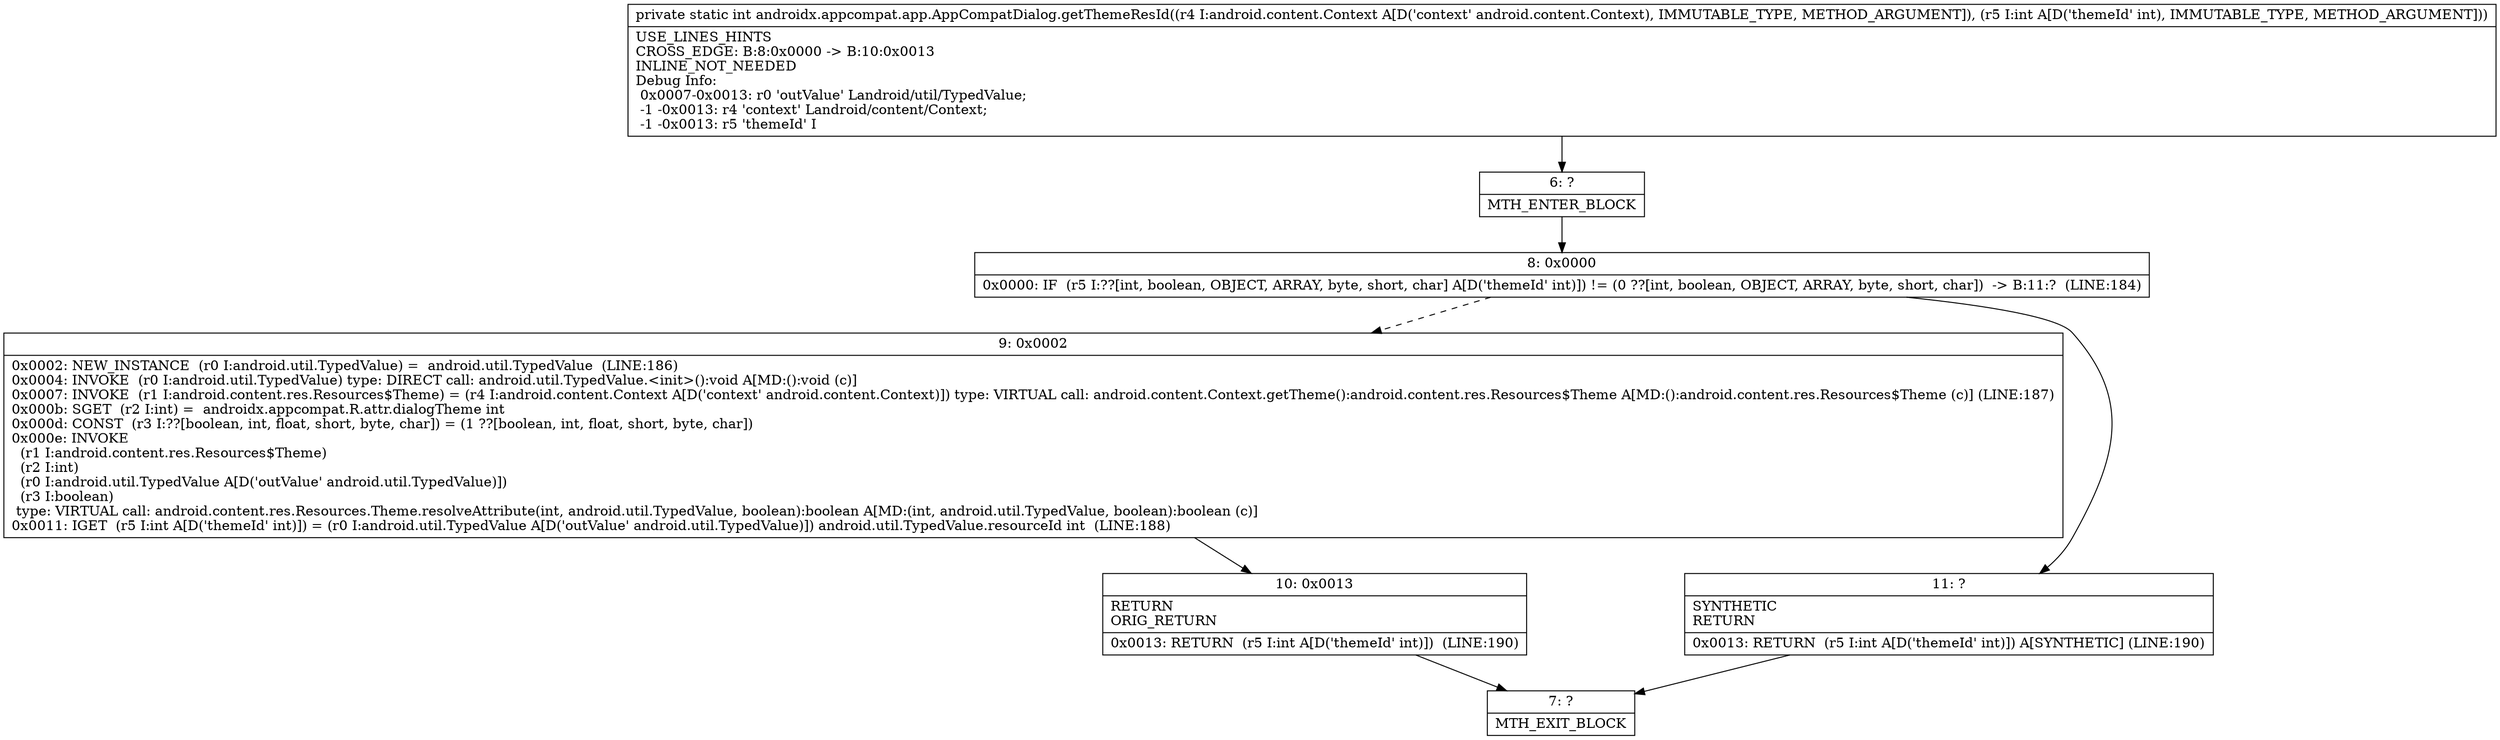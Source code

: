 digraph "CFG forandroidx.appcompat.app.AppCompatDialog.getThemeResId(Landroid\/content\/Context;I)I" {
Node_6 [shape=record,label="{6\:\ ?|MTH_ENTER_BLOCK\l}"];
Node_8 [shape=record,label="{8\:\ 0x0000|0x0000: IF  (r5 I:??[int, boolean, OBJECT, ARRAY, byte, short, char] A[D('themeId' int)]) != (0 ??[int, boolean, OBJECT, ARRAY, byte, short, char])  \-\> B:11:?  (LINE:184)\l}"];
Node_9 [shape=record,label="{9\:\ 0x0002|0x0002: NEW_INSTANCE  (r0 I:android.util.TypedValue) =  android.util.TypedValue  (LINE:186)\l0x0004: INVOKE  (r0 I:android.util.TypedValue) type: DIRECT call: android.util.TypedValue.\<init\>():void A[MD:():void (c)]\l0x0007: INVOKE  (r1 I:android.content.res.Resources$Theme) = (r4 I:android.content.Context A[D('context' android.content.Context)]) type: VIRTUAL call: android.content.Context.getTheme():android.content.res.Resources$Theme A[MD:():android.content.res.Resources$Theme (c)] (LINE:187)\l0x000b: SGET  (r2 I:int) =  androidx.appcompat.R.attr.dialogTheme int \l0x000d: CONST  (r3 I:??[boolean, int, float, short, byte, char]) = (1 ??[boolean, int, float, short, byte, char]) \l0x000e: INVOKE  \l  (r1 I:android.content.res.Resources$Theme)\l  (r2 I:int)\l  (r0 I:android.util.TypedValue A[D('outValue' android.util.TypedValue)])\l  (r3 I:boolean)\l type: VIRTUAL call: android.content.res.Resources.Theme.resolveAttribute(int, android.util.TypedValue, boolean):boolean A[MD:(int, android.util.TypedValue, boolean):boolean (c)]\l0x0011: IGET  (r5 I:int A[D('themeId' int)]) = (r0 I:android.util.TypedValue A[D('outValue' android.util.TypedValue)]) android.util.TypedValue.resourceId int  (LINE:188)\l}"];
Node_10 [shape=record,label="{10\:\ 0x0013|RETURN\lORIG_RETURN\l|0x0013: RETURN  (r5 I:int A[D('themeId' int)])  (LINE:190)\l}"];
Node_7 [shape=record,label="{7\:\ ?|MTH_EXIT_BLOCK\l}"];
Node_11 [shape=record,label="{11\:\ ?|SYNTHETIC\lRETURN\l|0x0013: RETURN  (r5 I:int A[D('themeId' int)]) A[SYNTHETIC] (LINE:190)\l}"];
MethodNode[shape=record,label="{private static int androidx.appcompat.app.AppCompatDialog.getThemeResId((r4 I:android.content.Context A[D('context' android.content.Context), IMMUTABLE_TYPE, METHOD_ARGUMENT]), (r5 I:int A[D('themeId' int), IMMUTABLE_TYPE, METHOD_ARGUMENT]))  | USE_LINES_HINTS\lCROSS_EDGE: B:8:0x0000 \-\> B:10:0x0013\lINLINE_NOT_NEEDED\lDebug Info:\l  0x0007\-0x0013: r0 'outValue' Landroid\/util\/TypedValue;\l  \-1 \-0x0013: r4 'context' Landroid\/content\/Context;\l  \-1 \-0x0013: r5 'themeId' I\l}"];
MethodNode -> Node_6;Node_6 -> Node_8;
Node_8 -> Node_9[style=dashed];
Node_8 -> Node_11;
Node_9 -> Node_10;
Node_10 -> Node_7;
Node_11 -> Node_7;
}

